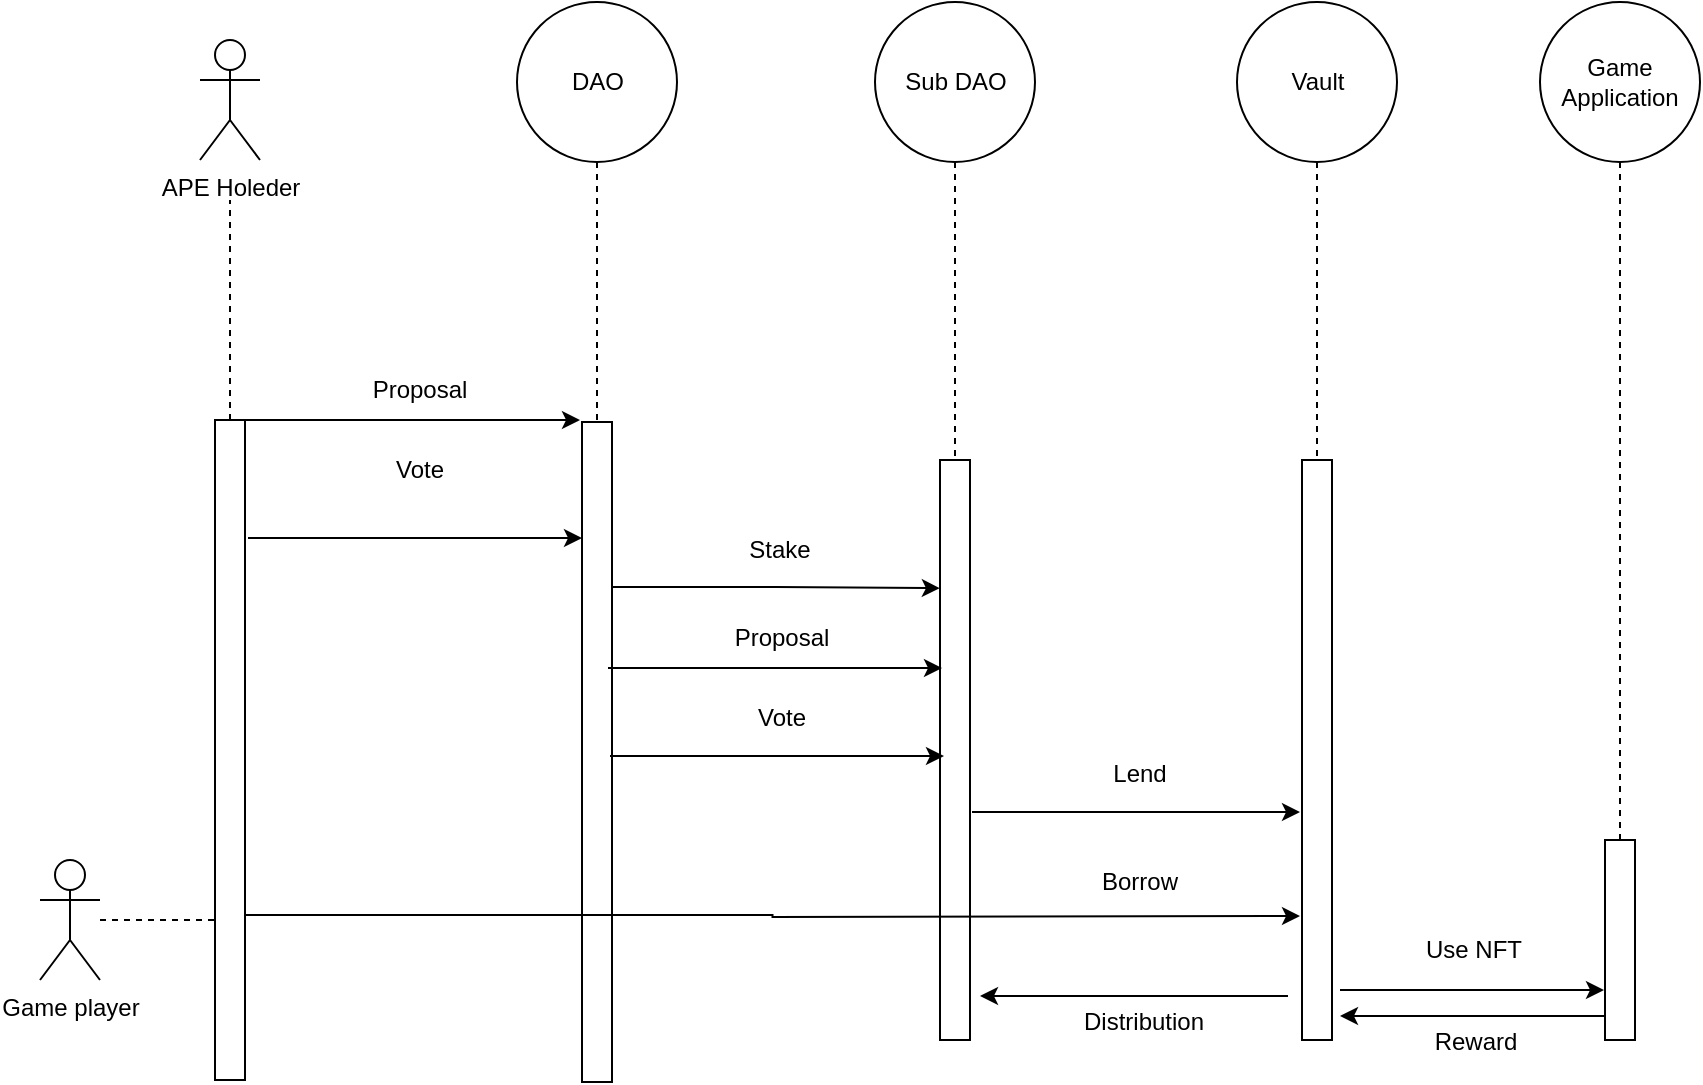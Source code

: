 <mxfile version="22.1.7" type="github">
  <diagram name="Page-1" id="aCcWEt41rh4p7NLnm21A">
    <mxGraphModel dx="1233" dy="658" grid="1" gridSize="10" guides="1" tooltips="1" connect="1" arrows="1" fold="1" page="1" pageScale="1" pageWidth="850" pageHeight="1100" math="0" shadow="0">
      <root>
        <mxCell id="0" />
        <mxCell id="1" parent="0" />
        <mxCell id="lImG6d_6mpZsjpR3Lf-0-1" value="APE Holeder" style="shape=umlActor;verticalLabelPosition=bottom;verticalAlign=top;html=1;outlineConnect=0;" vertex="1" parent="1">
          <mxGeometry x="110" y="100" width="30" height="60" as="geometry" />
        </mxCell>
        <mxCell id="lImG6d_6mpZsjpR3Lf-0-3" style="edgeStyle=orthogonalEdgeStyle;rounded=0;orthogonalLoop=1;jettySize=auto;html=1;endArrow=none;endFill=0;dashed=1;" edge="1" parent="1" source="lImG6d_6mpZsjpR3Lf-0-2">
          <mxGeometry relative="1" as="geometry">
            <mxPoint x="125" y="180" as="targetPoint" />
          </mxGeometry>
        </mxCell>
        <mxCell id="lImG6d_6mpZsjpR3Lf-0-2" value="" style="rounded=0;whiteSpace=wrap;html=1;" vertex="1" parent="1">
          <mxGeometry x="117.5" y="290" width="15" height="330" as="geometry" />
        </mxCell>
        <mxCell id="lImG6d_6mpZsjpR3Lf-0-4" value="" style="rounded=0;whiteSpace=wrap;html=1;" vertex="1" parent="1">
          <mxGeometry x="480" y="310" width="15" height="290" as="geometry" />
        </mxCell>
        <mxCell id="lImG6d_6mpZsjpR3Lf-0-6" style="edgeStyle=orthogonalEdgeStyle;rounded=0;orthogonalLoop=1;jettySize=auto;html=1;exitX=1;exitY=0;exitDx=0;exitDy=0;" edge="1" parent="1" source="lImG6d_6mpZsjpR3Lf-0-2">
          <mxGeometry relative="1" as="geometry">
            <mxPoint x="300" y="290" as="targetPoint" />
            <Array as="points">
              <mxPoint x="270" y="290" />
              <mxPoint x="270" y="290" />
            </Array>
          </mxGeometry>
        </mxCell>
        <mxCell id="lImG6d_6mpZsjpR3Lf-0-8" value="" style="edgeStyle=orthogonalEdgeStyle;rounded=0;orthogonalLoop=1;jettySize=auto;html=1;dashed=1;endArrow=none;endFill=0;entryX=0.5;entryY=0;entryDx=0;entryDy=0;" edge="1" parent="1" source="lImG6d_6mpZsjpR3Lf-0-7" target="lImG6d_6mpZsjpR3Lf-0-10">
          <mxGeometry relative="1" as="geometry">
            <Array as="points">
              <mxPoint x="309" y="235" />
            </Array>
          </mxGeometry>
        </mxCell>
        <mxCell id="lImG6d_6mpZsjpR3Lf-0-7" value="DAO" style="ellipse;whiteSpace=wrap;html=1;aspect=fixed;" vertex="1" parent="1">
          <mxGeometry x="268.5" y="81" width="80" height="80" as="geometry" />
        </mxCell>
        <mxCell id="lImG6d_6mpZsjpR3Lf-0-9" value="Proposal" style="text;html=1;strokeColor=none;fillColor=none;align=center;verticalAlign=middle;whiteSpace=wrap;rounded=0;" vertex="1" parent="1">
          <mxGeometry x="190" y="260" width="60" height="30" as="geometry" />
        </mxCell>
        <mxCell id="lImG6d_6mpZsjpR3Lf-0-10" value="" style="rounded=0;whiteSpace=wrap;html=1;" vertex="1" parent="1">
          <mxGeometry x="301" y="291" width="15" height="330" as="geometry" />
        </mxCell>
        <mxCell id="lImG6d_6mpZsjpR3Lf-0-15" style="edgeStyle=orthogonalEdgeStyle;rounded=0;orthogonalLoop=1;jettySize=auto;html=1;endArrow=none;endFill=0;dashed=1;" edge="1" parent="1" source="lImG6d_6mpZsjpR3Lf-0-14" target="lImG6d_6mpZsjpR3Lf-0-4">
          <mxGeometry relative="1" as="geometry" />
        </mxCell>
        <mxCell id="lImG6d_6mpZsjpR3Lf-0-14" value="Sub DAO" style="ellipse;whiteSpace=wrap;html=1;aspect=fixed;" vertex="1" parent="1">
          <mxGeometry x="447.5" y="81" width="80" height="80" as="geometry" />
        </mxCell>
        <mxCell id="lImG6d_6mpZsjpR3Lf-0-16" style="edgeStyle=orthogonalEdgeStyle;rounded=0;orthogonalLoop=1;jettySize=auto;html=1;exitX=1;exitY=0.25;exitDx=0;exitDy=0;entryX=-0.005;entryY=0.221;entryDx=0;entryDy=0;entryPerimeter=0;" edge="1" parent="1" source="lImG6d_6mpZsjpR3Lf-0-10" target="lImG6d_6mpZsjpR3Lf-0-4">
          <mxGeometry relative="1" as="geometry" />
        </mxCell>
        <mxCell id="lImG6d_6mpZsjpR3Lf-0-17" value="Stake" style="text;html=1;strokeColor=none;fillColor=none;align=center;verticalAlign=middle;whiteSpace=wrap;rounded=0;" vertex="1" parent="1">
          <mxGeometry x="370" y="340" width="60" height="30" as="geometry" />
        </mxCell>
        <mxCell id="lImG6d_6mpZsjpR3Lf-0-22" value="Vote" style="text;html=1;strokeColor=none;fillColor=none;align=center;verticalAlign=middle;whiteSpace=wrap;rounded=0;" vertex="1" parent="1">
          <mxGeometry x="190" y="300" width="60" height="30" as="geometry" />
        </mxCell>
        <mxCell id="lImG6d_6mpZsjpR3Lf-0-24" style="edgeStyle=orthogonalEdgeStyle;rounded=0;orthogonalLoop=1;jettySize=auto;html=1;exitX=1;exitY=0;exitDx=0;exitDy=0;" edge="1" parent="1">
          <mxGeometry relative="1" as="geometry">
            <mxPoint x="134" y="349" as="sourcePoint" />
            <mxPoint x="301" y="349" as="targetPoint" />
            <Array as="points">
              <mxPoint x="271" y="349" />
              <mxPoint x="271" y="349" />
            </Array>
          </mxGeometry>
        </mxCell>
        <mxCell id="lImG6d_6mpZsjpR3Lf-0-25" style="edgeStyle=orthogonalEdgeStyle;rounded=0;orthogonalLoop=1;jettySize=auto;html=1;exitX=1;exitY=0;exitDx=0;exitDy=0;" edge="1" parent="1">
          <mxGeometry relative="1" as="geometry">
            <mxPoint x="314" y="414" as="sourcePoint" />
            <mxPoint x="481" y="414" as="targetPoint" />
            <Array as="points">
              <mxPoint x="451" y="414" />
              <mxPoint x="451" y="414" />
            </Array>
          </mxGeometry>
        </mxCell>
        <mxCell id="lImG6d_6mpZsjpR3Lf-0-26" value="Proposal" style="text;html=1;strokeColor=none;fillColor=none;align=center;verticalAlign=middle;whiteSpace=wrap;rounded=0;" vertex="1" parent="1">
          <mxGeometry x="371" y="384" width="60" height="30" as="geometry" />
        </mxCell>
        <mxCell id="lImG6d_6mpZsjpR3Lf-0-27" value="Vote" style="text;html=1;strokeColor=none;fillColor=none;align=center;verticalAlign=middle;whiteSpace=wrap;rounded=0;" vertex="1" parent="1">
          <mxGeometry x="371" y="424" width="60" height="30" as="geometry" />
        </mxCell>
        <mxCell id="lImG6d_6mpZsjpR3Lf-0-28" style="edgeStyle=orthogonalEdgeStyle;rounded=0;orthogonalLoop=1;jettySize=auto;html=1;exitX=1;exitY=0;exitDx=0;exitDy=0;" edge="1" parent="1">
          <mxGeometry relative="1" as="geometry">
            <mxPoint x="315" y="458" as="sourcePoint" />
            <mxPoint x="482" y="458" as="targetPoint" />
            <Array as="points">
              <mxPoint x="452" y="458" />
              <mxPoint x="452" y="458" />
            </Array>
          </mxGeometry>
        </mxCell>
        <mxCell id="lImG6d_6mpZsjpR3Lf-0-29" value="" style="rounded=0;whiteSpace=wrap;html=1;" vertex="1" parent="1">
          <mxGeometry x="661" y="310" width="15" height="290" as="geometry" />
        </mxCell>
        <mxCell id="lImG6d_6mpZsjpR3Lf-0-31" style="edgeStyle=orthogonalEdgeStyle;rounded=0;orthogonalLoop=1;jettySize=auto;html=1;entryX=0.5;entryY=0;entryDx=0;entryDy=0;endArrow=none;endFill=0;dashed=1;" edge="1" parent="1" source="lImG6d_6mpZsjpR3Lf-0-30" target="lImG6d_6mpZsjpR3Lf-0-29">
          <mxGeometry relative="1" as="geometry" />
        </mxCell>
        <mxCell id="lImG6d_6mpZsjpR3Lf-0-30" value="Vault" style="ellipse;whiteSpace=wrap;html=1;aspect=fixed;" vertex="1" parent="1">
          <mxGeometry x="628.5" y="81" width="80" height="80" as="geometry" />
        </mxCell>
        <mxCell id="lImG6d_6mpZsjpR3Lf-0-34" style="edgeStyle=orthogonalEdgeStyle;rounded=0;orthogonalLoop=1;jettySize=auto;html=1;exitX=1;exitY=0.25;exitDx=0;exitDy=0;entryX=-0.005;entryY=0.221;entryDx=0;entryDy=0;entryPerimeter=0;" edge="1" parent="1">
          <mxGeometry relative="1" as="geometry">
            <mxPoint x="496" y="486" as="sourcePoint" />
            <mxPoint x="660" y="486" as="targetPoint" />
          </mxGeometry>
        </mxCell>
        <mxCell id="lImG6d_6mpZsjpR3Lf-0-35" value="Lend" style="text;html=1;strokeColor=none;fillColor=none;align=center;verticalAlign=middle;whiteSpace=wrap;rounded=0;" vertex="1" parent="1">
          <mxGeometry x="550" y="452" width="60" height="30" as="geometry" />
        </mxCell>
        <mxCell id="lImG6d_6mpZsjpR3Lf-0-46" value="" style="edgeStyle=orthogonalEdgeStyle;rounded=0;orthogonalLoop=1;jettySize=auto;html=1;dashed=1;endArrow=none;endFill=0;" edge="1" parent="1" source="lImG6d_6mpZsjpR3Lf-0-43" target="lImG6d_6mpZsjpR3Lf-0-2">
          <mxGeometry relative="1" as="geometry">
            <Array as="points">
              <mxPoint x="100" y="540" />
              <mxPoint x="100" y="540" />
            </Array>
          </mxGeometry>
        </mxCell>
        <mxCell id="lImG6d_6mpZsjpR3Lf-0-43" value="Game player" style="shape=umlActor;verticalLabelPosition=bottom;verticalAlign=top;html=1;outlineConnect=0;" vertex="1" parent="1">
          <mxGeometry x="30" y="510" width="30" height="60" as="geometry" />
        </mxCell>
        <mxCell id="lImG6d_6mpZsjpR3Lf-0-47" style="edgeStyle=orthogonalEdgeStyle;rounded=0;orthogonalLoop=1;jettySize=auto;html=1;exitX=1;exitY=0.75;exitDx=0;exitDy=0;" edge="1" parent="1" source="lImG6d_6mpZsjpR3Lf-0-2">
          <mxGeometry relative="1" as="geometry">
            <mxPoint x="660" y="538" as="targetPoint" />
          </mxGeometry>
        </mxCell>
        <mxCell id="lImG6d_6mpZsjpR3Lf-0-48" value="Borrow" style="text;html=1;strokeColor=none;fillColor=none;align=center;verticalAlign=middle;whiteSpace=wrap;rounded=0;" vertex="1" parent="1">
          <mxGeometry x="550" y="506" width="60" height="30" as="geometry" />
        </mxCell>
        <mxCell id="lImG6d_6mpZsjpR3Lf-0-49" value="" style="rounded=0;whiteSpace=wrap;html=1;" vertex="1" parent="1">
          <mxGeometry x="812.5" y="500" width="15" height="100" as="geometry" />
        </mxCell>
        <mxCell id="lImG6d_6mpZsjpR3Lf-0-50" style="edgeStyle=orthogonalEdgeStyle;rounded=0;orthogonalLoop=1;jettySize=auto;html=1;entryX=0.5;entryY=0;entryDx=0;entryDy=0;endArrow=none;endFill=0;dashed=1;" edge="1" parent="1" source="lImG6d_6mpZsjpR3Lf-0-51" target="lImG6d_6mpZsjpR3Lf-0-49">
          <mxGeometry relative="1" as="geometry" />
        </mxCell>
        <mxCell id="lImG6d_6mpZsjpR3Lf-0-51" value="Game Application" style="ellipse;whiteSpace=wrap;html=1;aspect=fixed;" vertex="1" parent="1">
          <mxGeometry x="780" y="81" width="80" height="80" as="geometry" />
        </mxCell>
        <mxCell id="lImG6d_6mpZsjpR3Lf-0-52" style="edgeStyle=orthogonalEdgeStyle;rounded=0;orthogonalLoop=1;jettySize=auto;html=1;entryX=-0.005;entryY=0.221;entryDx=0;entryDy=0;entryPerimeter=0;" edge="1" parent="1">
          <mxGeometry relative="1" as="geometry">
            <mxPoint x="680" y="575" as="sourcePoint" />
            <mxPoint x="812" y="575" as="targetPoint" />
          </mxGeometry>
        </mxCell>
        <mxCell id="lImG6d_6mpZsjpR3Lf-0-53" value="Use NFT" style="text;html=1;strokeColor=none;fillColor=none;align=center;verticalAlign=middle;whiteSpace=wrap;rounded=0;" vertex="1" parent="1">
          <mxGeometry x="717" y="540" width="60" height="30" as="geometry" />
        </mxCell>
        <mxCell id="lImG6d_6mpZsjpR3Lf-0-54" style="edgeStyle=orthogonalEdgeStyle;rounded=0;orthogonalLoop=1;jettySize=auto;html=1;" edge="1" parent="1" source="lImG6d_6mpZsjpR3Lf-0-49">
          <mxGeometry relative="1" as="geometry">
            <mxPoint x="680" y="588" as="targetPoint" />
            <Array as="points">
              <mxPoint x="780" y="588" />
              <mxPoint x="780" y="588" />
            </Array>
          </mxGeometry>
        </mxCell>
        <mxCell id="lImG6d_6mpZsjpR3Lf-0-55" value="Reward" style="text;html=1;strokeColor=none;fillColor=none;align=center;verticalAlign=middle;whiteSpace=wrap;rounded=0;" vertex="1" parent="1">
          <mxGeometry x="718" y="586" width="60" height="30" as="geometry" />
        </mxCell>
        <mxCell id="lImG6d_6mpZsjpR3Lf-0-56" style="edgeStyle=orthogonalEdgeStyle;rounded=0;orthogonalLoop=1;jettySize=auto;html=1;" edge="1" parent="1">
          <mxGeometry relative="1" as="geometry">
            <mxPoint x="654" y="578" as="sourcePoint" />
            <mxPoint x="500" y="578" as="targetPoint" />
            <Array as="points">
              <mxPoint x="621" y="578" />
              <mxPoint x="621" y="578" />
            </Array>
          </mxGeometry>
        </mxCell>
        <mxCell id="lImG6d_6mpZsjpR3Lf-0-57" value="Distribution" style="text;html=1;strokeColor=none;fillColor=none;align=center;verticalAlign=middle;whiteSpace=wrap;rounded=0;" vertex="1" parent="1">
          <mxGeometry x="552" y="576" width="60" height="30" as="geometry" />
        </mxCell>
      </root>
    </mxGraphModel>
  </diagram>
</mxfile>
